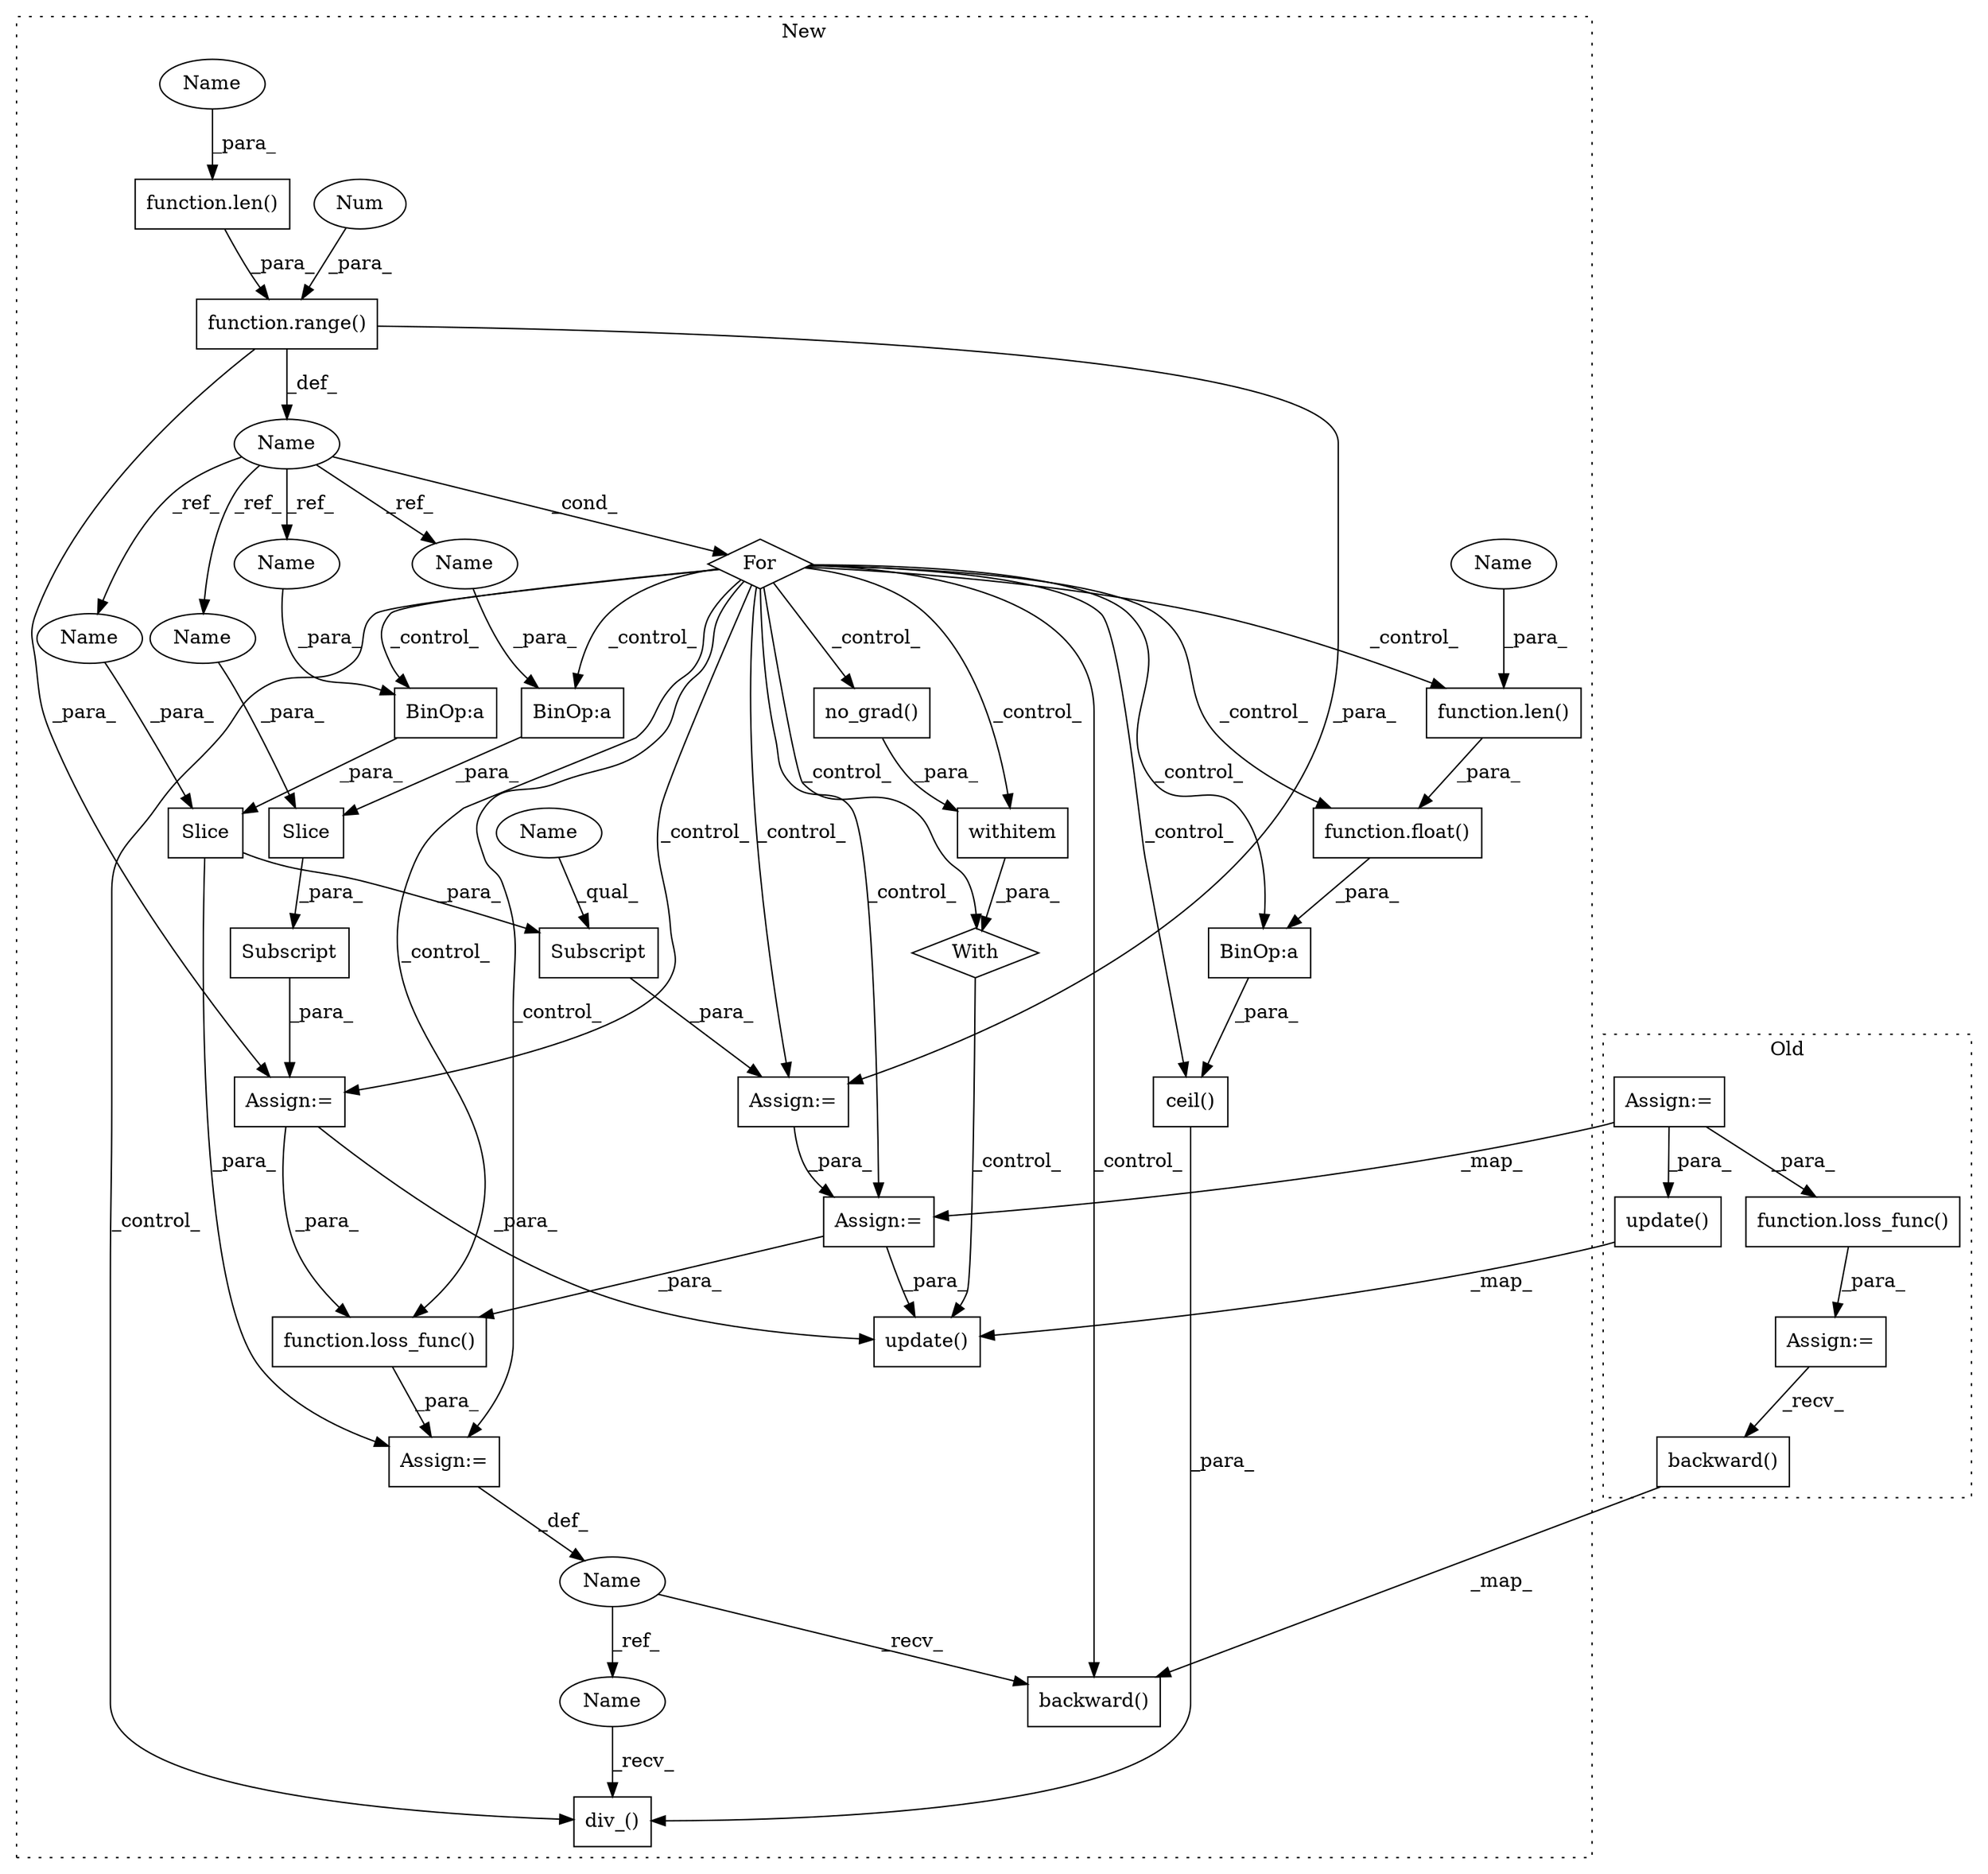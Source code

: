 digraph G {
subgraph cluster0 {
1 [label="function.loss_func()" a="75" s="12649,12673" l="10,1" shape="box"];
12 [label="backward()" a="75" s="12783" l="15" shape="box"];
23 [label="Assign:=" a="68" s="12614" l="3" shape="box"];
24 [label="update()" a="75" s="12723,12769" l="22,1" shape="box"];
31 [label="Assign:=" a="68" s="12646" l="3" shape="box"];
label = "Old";
style="dotted";
}
subgraph cluster1 {
2 [label="function.len()" a="75" s="13475,13483" l="4,1" shape="box"];
3 [label="Name" a="87" s="13015" l="1" shape="ellipse"];
4 [label="withitem" a="49" s="13297" l="5" shape="box"];
5 [label="BinOp:a" a="82" s="13156" l="3" shape="box"];
6 [label="BinOp:a" a="82" s="13485" l="3" shape="box"];
7 [label="BinOp:a" a="82" s="13095" l="3" shape="box"];
8 [label="Subscript" a="63" s="13146,0" l="29,0" shape="box"];
9 [label="function.range()" a="75" s="13020,13055" l="6,1" shape="box"];
10 [label="Subscript" a="63" s="13087,0" l="27,0" shape="box"];
11 [label="function.loss_func()" a="75" s="13243,13273" l="10,1" shape="box"];
13 [label="backward()" a="75" s="13522" l="15" shape="box"];
14 [label="Name" a="87" s="13236" l="4" shape="ellipse"];
15 [label="div_()" a="75" s="13449,13504" l="10,1" shape="box"];
16 [label="With" a="39" s="13292,13302" l="5,32" shape="diamond"];
17 [label="Slice" a="80" s="13092" l="21" shape="box"];
18 [label="For" a="107" s="13011,13056" l="4,18" shape="diamond"];
19 [label="Slice" a="80" s="13153" l="21" shape="box"];
20 [label="Num" a="76" s="13026" l="1" shape="ellipse"];
21 [label="function.len()" a="75" s="13029,13037" l="4,1" shape="box"];
22 [label="Assign:=" a="68" s="13198" l="3" shape="box"];
25 [label="update()" a="75" s="13378,13430" l="22,1" shape="box"];
26 [label="function.float()" a="75" s="13469,13484" l="6,1" shape="box"];
27 [label="ceil()" a="75" s="13459,13503" l="10,1" shape="box"];
28 [label="no_grad()" a="75" s="13297" l="15" shape="box"];
29 [label="Assign:=" a="68" s="13084" l="3" shape="box"];
30 [label="Assign:=" a="68" s="13240" l="3" shape="box"];
32 [label="Assign:=" a="68" s="13143" l="3" shape="box"];
33 [label="Name" a="87" s="13153" l="1" shape="ellipse"];
34 [label="Name" a="87" s="13155" l="1" shape="ellipse"];
35 [label="Name" a="87" s="13092" l="1" shape="ellipse"];
36 [label="Name" a="87" s="13094" l="1" shape="ellipse"];
37 [label="Name" a="87" s="13449" l="4" shape="ellipse"];
38 [label="Name" a="87" s="13479" l="4" shape="ellipse"];
39 [label="Name" a="87" s="13087" l="4" shape="ellipse"];
40 [label="Name" a="87" s="13033" l="4" shape="ellipse"];
label = "New";
style="dotted";
}
1 -> 31 [label="_para_"];
2 -> 26 [label="_para_"];
3 -> 34 [label="_ref_"];
3 -> 36 [label="_ref_"];
3 -> 18 [label="_cond_"];
3 -> 33 [label="_ref_"];
3 -> 35 [label="_ref_"];
4 -> 16 [label="_para_"];
5 -> 19 [label="_para_"];
6 -> 27 [label="_para_"];
7 -> 17 [label="_para_"];
8 -> 32 [label="_para_"];
9 -> 32 [label="_para_"];
9 -> 3 [label="_def_"];
9 -> 29 [label="_para_"];
10 -> 29 [label="_para_"];
11 -> 30 [label="_para_"];
12 -> 13 [label="_map_"];
14 -> 13 [label="_recv_"];
14 -> 37 [label="_ref_"];
16 -> 25 [label="_control_"];
17 -> 30 [label="_para_"];
17 -> 10 [label="_para_"];
18 -> 29 [label="_control_"];
18 -> 30 [label="_control_"];
18 -> 15 [label="_control_"];
18 -> 26 [label="_control_"];
18 -> 7 [label="_control_"];
18 -> 32 [label="_control_"];
18 -> 6 [label="_control_"];
18 -> 11 [label="_control_"];
18 -> 16 [label="_control_"];
18 -> 13 [label="_control_"];
18 -> 2 [label="_control_"];
18 -> 28 [label="_control_"];
18 -> 4 [label="_control_"];
18 -> 27 [label="_control_"];
18 -> 22 [label="_control_"];
18 -> 5 [label="_control_"];
19 -> 8 [label="_para_"];
20 -> 9 [label="_para_"];
21 -> 9 [label="_para_"];
22 -> 25 [label="_para_"];
22 -> 11 [label="_para_"];
23 -> 1 [label="_para_"];
23 -> 22 [label="_map_"];
23 -> 24 [label="_para_"];
24 -> 25 [label="_map_"];
26 -> 6 [label="_para_"];
27 -> 15 [label="_para_"];
28 -> 4 [label="_para_"];
29 -> 22 [label="_para_"];
30 -> 14 [label="_def_"];
31 -> 12 [label="_recv_"];
32 -> 11 [label="_para_"];
32 -> 25 [label="_para_"];
33 -> 19 [label="_para_"];
34 -> 5 [label="_para_"];
35 -> 17 [label="_para_"];
36 -> 7 [label="_para_"];
37 -> 15 [label="_recv_"];
38 -> 2 [label="_para_"];
39 -> 10 [label="_qual_"];
40 -> 21 [label="_para_"];
}